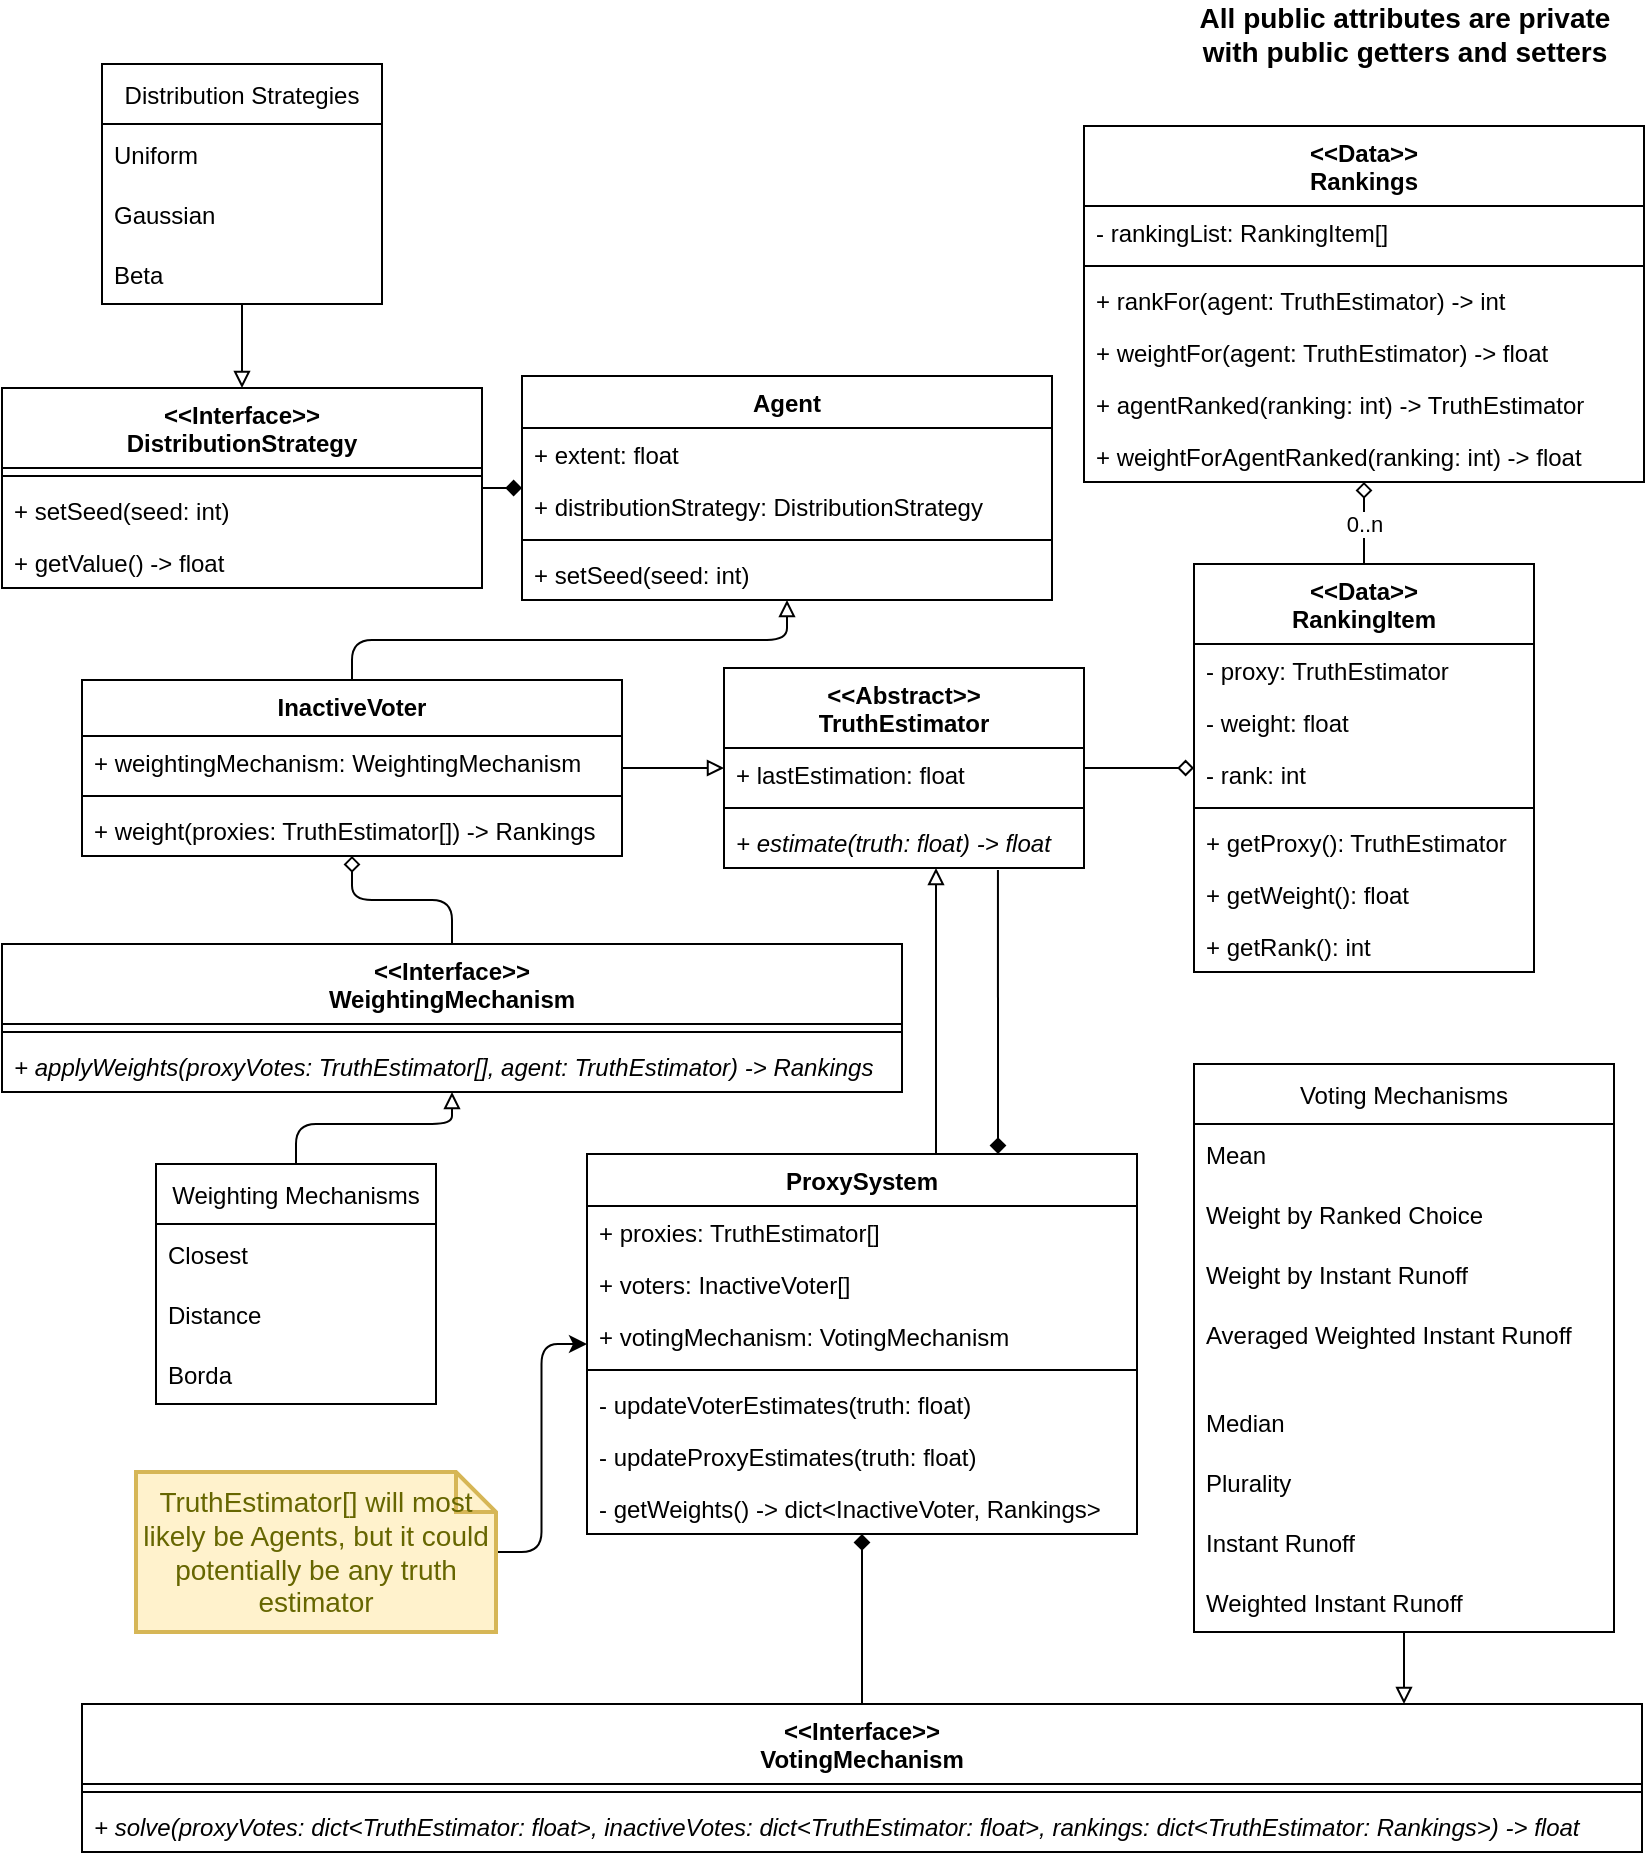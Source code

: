 <mxfile version="20.2.2" type="github">
  <diagram id="C5RBs43oDa-KdzZeNtuy" name="Page-1">
    <mxGraphModel dx="1673" dy="918" grid="1" gridSize="10" guides="1" tooltips="1" connect="1" arrows="1" fold="1" page="1" pageScale="1" pageWidth="827" pageHeight="1169" math="0" shadow="0">
      <root>
        <mxCell id="WIyWlLk6GJQsqaUBKTNV-0" />
        <mxCell id="WIyWlLk6GJQsqaUBKTNV-1" parent="WIyWlLk6GJQsqaUBKTNV-0" />
        <mxCell id="qEDfV4l212KfxBzqWe5e-11" style="edgeStyle=orthogonalEdgeStyle;rounded=1;orthogonalLoop=1;jettySize=auto;html=1;endArrow=diamond;endFill=1;jumpStyle=sharp;" parent="WIyWlLk6GJQsqaUBKTNV-1" source="qEDfV4l212KfxBzqWe5e-23" target="qEDfV4l212KfxBzqWe5e-0" edge="1">
          <mxGeometry relative="1" as="geometry">
            <mxPoint x="55" y="510" as="sourcePoint" />
          </mxGeometry>
        </mxCell>
        <mxCell id="qEDfV4l212KfxBzqWe5e-33" style="edgeStyle=orthogonalEdgeStyle;orthogonalLoop=1;jettySize=auto;html=1;endArrow=block;endFill=0;rounded=1;jumpStyle=sharp;" parent="WIyWlLk6GJQsqaUBKTNV-1" source="pp6CW3t-Amk4-7NxLHhS-31" target="qEDfV4l212KfxBzqWe5e-0" edge="1">
          <mxGeometry relative="1" as="geometry" />
        </mxCell>
        <mxCell id="qEDfV4l212KfxBzqWe5e-0" value="Agent" style="swimlane;fontStyle=1;align=center;verticalAlign=top;childLayout=stackLayout;horizontal=1;startSize=26;horizontalStack=0;resizeParent=1;resizeParentMax=0;resizeLast=0;collapsible=1;marginBottom=0;rounded=0;" parent="WIyWlLk6GJQsqaUBKTNV-1" vertex="1">
          <mxGeometry x="263" y="196" width="265" height="112" as="geometry" />
        </mxCell>
        <mxCell id="qEDfV4l212KfxBzqWe5e-1" value="+ extent: float" style="text;strokeColor=none;fillColor=none;align=left;verticalAlign=top;spacingLeft=4;spacingRight=4;overflow=hidden;rotatable=0;points=[[0,0.5],[1,0.5]];portConstraint=eastwest;rounded=0;" parent="qEDfV4l212KfxBzqWe5e-0" vertex="1">
          <mxGeometry y="26" width="265" height="26" as="geometry" />
        </mxCell>
        <mxCell id="qEDfV4l212KfxBzqWe5e-5" value="+ distributionStrategy: DistributionStrategy" style="text;strokeColor=none;fillColor=none;align=left;verticalAlign=top;spacingLeft=4;spacingRight=4;overflow=hidden;rotatable=0;points=[[0,0.5],[1,0.5]];portConstraint=eastwest;rounded=0;" parent="qEDfV4l212KfxBzqWe5e-0" vertex="1">
          <mxGeometry y="52" width="265" height="26" as="geometry" />
        </mxCell>
        <mxCell id="qEDfV4l212KfxBzqWe5e-2" value="" style="line;strokeWidth=1;fillColor=none;align=left;verticalAlign=middle;spacingTop=-1;spacingLeft=3;spacingRight=3;rotatable=0;labelPosition=right;points=[];portConstraint=eastwest;rounded=0;" parent="qEDfV4l212KfxBzqWe5e-0" vertex="1">
          <mxGeometry y="78" width="265" height="8" as="geometry" />
        </mxCell>
        <mxCell id="qEDfV4l212KfxBzqWe5e-3" value="+ setSeed(seed: int)" style="text;strokeColor=none;fillColor=none;align=left;verticalAlign=top;spacingLeft=4;spacingRight=4;overflow=hidden;rotatable=0;points=[[0,0.5],[1,0.5]];portConstraint=eastwest;rounded=0;" parent="qEDfV4l212KfxBzqWe5e-0" vertex="1">
          <mxGeometry y="86" width="265" height="26" as="geometry" />
        </mxCell>
        <mxCell id="qEDfV4l212KfxBzqWe5e-14" value="All public attributes are private with public getters and setters" style="text;html=1;strokeColor=none;fillColor=none;align=center;verticalAlign=middle;whiteSpace=wrap;rounded=0;fontStyle=1;fontSize=14;" parent="WIyWlLk6GJQsqaUBKTNV-1" vertex="1">
          <mxGeometry x="587.75" y="10" width="232.5" height="30" as="geometry" />
        </mxCell>
        <mxCell id="qEDfV4l212KfxBzqWe5e-57" style="edgeStyle=orthogonalEdgeStyle;rounded=1;orthogonalLoop=1;jettySize=auto;html=1;endArrow=block;endFill=0;strokeColor=default;jumpStyle=sharp;" parent="WIyWlLk6GJQsqaUBKTNV-1" source="qEDfV4l212KfxBzqWe5e-53" target="qEDfV4l212KfxBzqWe5e-23" edge="1">
          <mxGeometry relative="1" as="geometry" />
        </mxCell>
        <mxCell id="qEDfV4l212KfxBzqWe5e-23" value="&lt;&lt;Interface&gt;&gt;&#xa;DistributionStrategy" style="swimlane;fontStyle=1;align=center;verticalAlign=top;childLayout=stackLayout;horizontal=1;startSize=40;horizontalStack=0;resizeParent=1;resizeParentMax=0;resizeLast=0;collapsible=1;marginBottom=0;rounded=0;" parent="WIyWlLk6GJQsqaUBKTNV-1" vertex="1">
          <mxGeometry x="3" y="202" width="240" height="100" as="geometry" />
        </mxCell>
        <mxCell id="qEDfV4l212KfxBzqWe5e-26" value="" style="line;strokeWidth=1;fillColor=none;align=left;verticalAlign=middle;spacingTop=-1;spacingLeft=3;spacingRight=3;rotatable=0;labelPosition=right;points=[];portConstraint=eastwest;rounded=0;" parent="qEDfV4l212KfxBzqWe5e-23" vertex="1">
          <mxGeometry y="40" width="240" height="8" as="geometry" />
        </mxCell>
        <mxCell id="qEDfV4l212KfxBzqWe5e-27" value="+ setSeed(seed: int)" style="text;strokeColor=none;fillColor=none;align=left;verticalAlign=top;spacingLeft=4;spacingRight=4;overflow=hidden;rotatable=0;points=[[0,0.5],[1,0.5]];portConstraint=eastwest;rounded=0;" parent="qEDfV4l212KfxBzqWe5e-23" vertex="1">
          <mxGeometry y="48" width="240" height="26" as="geometry" />
        </mxCell>
        <mxCell id="qEDfV4l212KfxBzqWe5e-28" value="+ getValue() -&gt; float" style="text;strokeColor=none;fillColor=none;align=left;verticalAlign=top;spacingLeft=4;spacingRight=4;overflow=hidden;rotatable=0;points=[[0,0.5],[1,0.5]];portConstraint=eastwest;rounded=0;" parent="qEDfV4l212KfxBzqWe5e-23" vertex="1">
          <mxGeometry y="74" width="240" height="26" as="geometry" />
        </mxCell>
        <mxCell id="qEDfV4l212KfxBzqWe5e-29" value="&lt;&lt;Abstract&gt;&gt;&#xa;TruthEstimator" style="swimlane;fontStyle=1;align=center;verticalAlign=top;childLayout=stackLayout;horizontal=1;startSize=40;horizontalStack=0;resizeParent=1;resizeParentMax=0;resizeLast=0;collapsible=1;marginBottom=0;rounded=0;" parent="WIyWlLk6GJQsqaUBKTNV-1" vertex="1">
          <mxGeometry x="364" y="342" width="180" height="100" as="geometry" />
        </mxCell>
        <mxCell id="pp6CW3t-Amk4-7NxLHhS-28" value="+ lastEstimation: float" style="text;strokeColor=none;fillColor=none;align=left;verticalAlign=top;spacingLeft=4;spacingRight=4;overflow=hidden;rotatable=0;points=[[0,0.5],[1,0.5]];portConstraint=eastwest;" vertex="1" parent="qEDfV4l212KfxBzqWe5e-29">
          <mxGeometry y="40" width="180" height="26" as="geometry" />
        </mxCell>
        <mxCell id="qEDfV4l212KfxBzqWe5e-30" value="" style="line;strokeWidth=1;fillColor=none;align=left;verticalAlign=middle;spacingTop=-1;spacingLeft=3;spacingRight=3;rotatable=0;labelPosition=right;points=[];portConstraint=eastwest;rounded=0;" parent="qEDfV4l212KfxBzqWe5e-29" vertex="1">
          <mxGeometry y="66" width="180" height="8" as="geometry" />
        </mxCell>
        <mxCell id="qEDfV4l212KfxBzqWe5e-31" value="+ estimate(truth: float) -&gt; float" style="text;strokeColor=none;fillColor=none;align=left;verticalAlign=top;spacingLeft=4;spacingRight=4;overflow=hidden;rotatable=0;points=[[0,0.5],[1,0.5]];portConstraint=eastwest;rounded=0;fontStyle=2" parent="qEDfV4l212KfxBzqWe5e-29" vertex="1">
          <mxGeometry y="74" width="180" height="26" as="geometry" />
        </mxCell>
        <mxCell id="qEDfV4l212KfxBzqWe5e-38" style="edgeStyle=orthogonalEdgeStyle;orthogonalLoop=1;jettySize=auto;html=1;endArrow=block;endFill=0;rounded=1;jumpStyle=sharp;" parent="WIyWlLk6GJQsqaUBKTNV-1" source="qEDfV4l212KfxBzqWe5e-34" target="qEDfV4l212KfxBzqWe5e-29" edge="1">
          <mxGeometry relative="1" as="geometry">
            <Array as="points">
              <mxPoint x="470" y="480" />
              <mxPoint x="470" y="480" />
            </Array>
          </mxGeometry>
        </mxCell>
        <mxCell id="qEDfV4l212KfxBzqWe5e-46" style="edgeStyle=orthogonalEdgeStyle;rounded=1;orthogonalLoop=1;jettySize=auto;html=1;endArrow=diamond;endFill=1;strokeColor=default;exitX=0.761;exitY=1.038;exitDx=0;exitDy=0;exitPerimeter=0;jumpStyle=sharp;" parent="WIyWlLk6GJQsqaUBKTNV-1" source="qEDfV4l212KfxBzqWe5e-31" target="qEDfV4l212KfxBzqWe5e-34" edge="1">
          <mxGeometry relative="1" as="geometry">
            <Array as="points">
              <mxPoint x="501" y="540" />
              <mxPoint x="501" y="540" />
            </Array>
          </mxGeometry>
        </mxCell>
        <mxCell id="qEDfV4l212KfxBzqWe5e-34" value="ProxySystem" style="swimlane;fontStyle=1;align=center;verticalAlign=top;childLayout=stackLayout;horizontal=1;startSize=26;horizontalStack=0;resizeParent=1;resizeParentMax=0;resizeLast=0;collapsible=1;marginBottom=0;" parent="WIyWlLk6GJQsqaUBKTNV-1" vertex="1">
          <mxGeometry x="295.5" y="585" width="275" height="190" as="geometry" />
        </mxCell>
        <mxCell id="qEDfV4l212KfxBzqWe5e-35" value="+ proxies: TruthEstimator[]" style="text;strokeColor=none;fillColor=none;align=left;verticalAlign=top;spacingLeft=4;spacingRight=4;overflow=hidden;rotatable=0;points=[[0,0.5],[1,0.5]];portConstraint=eastwest;" parent="qEDfV4l212KfxBzqWe5e-34" vertex="1">
          <mxGeometry y="26" width="275" height="26" as="geometry" />
        </mxCell>
        <mxCell id="qEDfV4l212KfxBzqWe5e-39" value="+ voters: InactiveVoter[]" style="text;strokeColor=none;fillColor=none;align=left;verticalAlign=top;spacingLeft=4;spacingRight=4;overflow=hidden;rotatable=0;points=[[0,0.5],[1,0.5]];portConstraint=eastwest;" parent="qEDfV4l212KfxBzqWe5e-34" vertex="1">
          <mxGeometry y="52" width="275" height="26" as="geometry" />
        </mxCell>
        <mxCell id="qEDfV4l212KfxBzqWe5e-42" value="+ votingMechanism: VotingMechanism" style="text;strokeColor=none;fillColor=none;align=left;verticalAlign=top;spacingLeft=4;spacingRight=4;overflow=hidden;rotatable=0;points=[[0,0.5],[1,0.5]];portConstraint=eastwest;" parent="qEDfV4l212KfxBzqWe5e-34" vertex="1">
          <mxGeometry y="78" width="275" height="26" as="geometry" />
        </mxCell>
        <mxCell id="qEDfV4l212KfxBzqWe5e-36" value="" style="line;strokeWidth=1;fillColor=none;align=left;verticalAlign=middle;spacingTop=-1;spacingLeft=3;spacingRight=3;rotatable=0;labelPosition=right;points=[];portConstraint=eastwest;" parent="qEDfV4l212KfxBzqWe5e-34" vertex="1">
          <mxGeometry y="104" width="275" height="8" as="geometry" />
        </mxCell>
        <mxCell id="48MuwtFEveb9ULirr05y-11" value="- updateVoterEstimates(truth: float)" style="text;strokeColor=none;fillColor=none;align=left;verticalAlign=top;spacingLeft=4;spacingRight=4;overflow=hidden;rotatable=0;points=[[0,0.5],[1,0.5]];portConstraint=eastwest;" parent="qEDfV4l212KfxBzqWe5e-34" vertex="1">
          <mxGeometry y="112" width="275" height="26" as="geometry" />
        </mxCell>
        <mxCell id="48MuwtFEveb9ULirr05y-12" value="- updateProxyEstimates(truth: float)" style="text;strokeColor=none;fillColor=none;align=left;verticalAlign=top;spacingLeft=4;spacingRight=4;overflow=hidden;rotatable=0;points=[[0,0.5],[1,0.5]];portConstraint=eastwest;" parent="qEDfV4l212KfxBzqWe5e-34" vertex="1">
          <mxGeometry y="138" width="275" height="26" as="geometry" />
        </mxCell>
        <mxCell id="pp6CW3t-Amk4-7NxLHhS-30" value="- getWeights() -&gt; dict&lt;InactiveVoter, Rankings&gt;" style="text;strokeColor=none;fillColor=none;align=left;verticalAlign=top;spacingLeft=4;spacingRight=4;overflow=hidden;rotatable=0;points=[[0,0.5],[1,0.5]];portConstraint=eastwest;" vertex="1" parent="qEDfV4l212KfxBzqWe5e-34">
          <mxGeometry y="164" width="275" height="26" as="geometry" />
        </mxCell>
        <mxCell id="qEDfV4l212KfxBzqWe5e-44" style="edgeStyle=orthogonalEdgeStyle;orthogonalLoop=1;jettySize=auto;html=1;endArrow=classic;endFill=1;rounded=1;jumpStyle=sharp;" parent="WIyWlLk6GJQsqaUBKTNV-1" source="qEDfV4l212KfxBzqWe5e-40" target="qEDfV4l212KfxBzqWe5e-34" edge="1">
          <mxGeometry relative="1" as="geometry">
            <mxPoint x="668.793" y="811" as="sourcePoint" />
          </mxGeometry>
        </mxCell>
        <mxCell id="qEDfV4l212KfxBzqWe5e-40" value="TruthEstimator[] will most likely be Agents, but it could potentially be any truth estimator" style="shape=note;strokeWidth=2;fontSize=14;size=20;whiteSpace=wrap;html=1;fillColor=#fff2cc;strokeColor=#d6b656;fontColor=#666600;" parent="WIyWlLk6GJQsqaUBKTNV-1" vertex="1">
          <mxGeometry x="70" y="744" width="180" height="80" as="geometry" />
        </mxCell>
        <mxCell id="qEDfV4l212KfxBzqWe5e-53" value="Distribution Strategies" style="swimlane;fontStyle=0;childLayout=stackLayout;horizontal=1;startSize=30;horizontalStack=0;resizeParent=1;resizeParentMax=0;resizeLast=0;collapsible=1;marginBottom=0;labelBorderColor=none;" parent="WIyWlLk6GJQsqaUBKTNV-1" vertex="1">
          <mxGeometry x="53" y="40" width="140" height="120" as="geometry">
            <mxRectangle x="256" y="-50" width="160" height="30" as="alternateBounds" />
          </mxGeometry>
        </mxCell>
        <mxCell id="qEDfV4l212KfxBzqWe5e-54" value="Uniform" style="text;strokeColor=none;fillColor=none;align=left;verticalAlign=middle;spacingLeft=4;spacingRight=4;overflow=hidden;points=[[0,0.5],[1,0.5]];portConstraint=eastwest;rotatable=0;labelBorderColor=none;" parent="qEDfV4l212KfxBzqWe5e-53" vertex="1">
          <mxGeometry y="30" width="140" height="30" as="geometry" />
        </mxCell>
        <mxCell id="qEDfV4l212KfxBzqWe5e-55" value="Gaussian" style="text;strokeColor=none;fillColor=none;align=left;verticalAlign=middle;spacingLeft=4;spacingRight=4;overflow=hidden;points=[[0,0.5],[1,0.5]];portConstraint=eastwest;rotatable=0;labelBorderColor=none;" parent="qEDfV4l212KfxBzqWe5e-53" vertex="1">
          <mxGeometry y="60" width="140" height="30" as="geometry" />
        </mxCell>
        <mxCell id="qEDfV4l212KfxBzqWe5e-56" value="Beta" style="text;strokeColor=none;fillColor=none;align=left;verticalAlign=middle;spacingLeft=4;spacingRight=4;overflow=hidden;points=[[0,0.5],[1,0.5]];portConstraint=eastwest;rotatable=0;labelBorderColor=none;" parent="qEDfV4l212KfxBzqWe5e-53" vertex="1">
          <mxGeometry y="90" width="140" height="30" as="geometry" />
        </mxCell>
        <mxCell id="qEDfV4l212KfxBzqWe5e-58" value="&lt;&lt;Interface&gt;&gt;&#xa;VotingMechanism" style="swimlane;fontStyle=1;align=center;verticalAlign=top;childLayout=stackLayout;horizontal=1;startSize=40;horizontalStack=0;resizeParent=1;resizeParentMax=0;resizeLast=0;collapsible=1;marginBottom=0;rounded=0;" parent="WIyWlLk6GJQsqaUBKTNV-1" vertex="1">
          <mxGeometry x="43" y="860" width="780" height="74" as="geometry" />
        </mxCell>
        <mxCell id="qEDfV4l212KfxBzqWe5e-59" value="" style="line;strokeWidth=1;fillColor=none;align=left;verticalAlign=middle;spacingTop=-1;spacingLeft=3;spacingRight=3;rotatable=0;labelPosition=right;points=[];portConstraint=eastwest;rounded=0;" parent="qEDfV4l212KfxBzqWe5e-58" vertex="1">
          <mxGeometry y="40" width="780" height="8" as="geometry" />
        </mxCell>
        <mxCell id="qEDfV4l212KfxBzqWe5e-60" value="+ solve(proxyVotes: dict&lt;TruthEstimator: float&gt;, inactiveVotes: dict&lt;TruthEstimator: float&gt;, rankings: dict&lt;TruthEstimator: Rankings&gt;) -&gt; float" style="text;strokeColor=none;fillColor=none;align=left;verticalAlign=top;spacingLeft=4;spacingRight=4;overflow=hidden;rotatable=0;points=[[0,0.5],[1,0.5]];portConstraint=eastwest;rounded=0;fontStyle=2" parent="qEDfV4l212KfxBzqWe5e-58" vertex="1">
          <mxGeometry y="48" width="780" height="26" as="geometry" />
        </mxCell>
        <mxCell id="qEDfV4l212KfxBzqWe5e-63" value="&lt;&lt;Interface&gt;&gt;&#xa;WeightingMechanism" style="swimlane;fontStyle=1;align=center;verticalAlign=top;childLayout=stackLayout;horizontal=1;startSize=40;horizontalStack=0;resizeParent=1;resizeParentMax=0;resizeLast=0;collapsible=1;marginBottom=0;rounded=0;" parent="WIyWlLk6GJQsqaUBKTNV-1" vertex="1">
          <mxGeometry x="3" y="480" width="450" height="74" as="geometry" />
        </mxCell>
        <mxCell id="qEDfV4l212KfxBzqWe5e-64" value="" style="line;strokeWidth=1;fillColor=none;align=left;verticalAlign=middle;spacingTop=-1;spacingLeft=3;spacingRight=3;rotatable=0;labelPosition=right;points=[];portConstraint=eastwest;rounded=0;" parent="qEDfV4l212KfxBzqWe5e-63" vertex="1">
          <mxGeometry y="40" width="450" height="8" as="geometry" />
        </mxCell>
        <mxCell id="qEDfV4l212KfxBzqWe5e-65" value="+ applyWeights(proxyVotes: TruthEstimator[], agent: TruthEstimator) -&gt; Rankings" style="text;strokeColor=none;fillColor=none;align=left;verticalAlign=top;spacingLeft=4;spacingRight=4;overflow=hidden;rotatable=0;points=[[0,0.5],[1,0.5]];portConstraint=eastwest;rounded=0;fontStyle=2" parent="qEDfV4l212KfxBzqWe5e-63" vertex="1">
          <mxGeometry y="48" width="450" height="26" as="geometry" />
        </mxCell>
        <mxCell id="qEDfV4l212KfxBzqWe5e-67" style="edgeStyle=orthogonalEdgeStyle;rounded=1;orthogonalLoop=1;jettySize=auto;html=1;endArrow=none;endFill=0;strokeColor=default;startArrow=diamond;startFill=1;jumpStyle=sharp;" parent="WIyWlLk6GJQsqaUBKTNV-1" source="qEDfV4l212KfxBzqWe5e-34" target="qEDfV4l212KfxBzqWe5e-58" edge="1">
          <mxGeometry relative="1" as="geometry">
            <mxPoint x="495" y="1035" as="targetPoint" />
          </mxGeometry>
        </mxCell>
        <mxCell id="48MuwtFEveb9ULirr05y-1" value="Weighting Mechanisms" style="swimlane;fontStyle=0;childLayout=stackLayout;horizontal=1;startSize=30;horizontalStack=0;resizeParent=1;resizeParentMax=0;resizeLast=0;collapsible=1;marginBottom=0;labelBorderColor=none;" parent="WIyWlLk6GJQsqaUBKTNV-1" vertex="1">
          <mxGeometry x="80" y="590" width="140" height="120" as="geometry">
            <mxRectangle x="256" y="-50" width="160" height="30" as="alternateBounds" />
          </mxGeometry>
        </mxCell>
        <mxCell id="48MuwtFEveb9ULirr05y-2" value="Closest" style="text;strokeColor=none;fillColor=none;align=left;verticalAlign=middle;spacingLeft=4;spacingRight=4;overflow=hidden;points=[[0,0.5],[1,0.5]];portConstraint=eastwest;rotatable=0;labelBorderColor=none;" parent="48MuwtFEveb9ULirr05y-1" vertex="1">
          <mxGeometry y="30" width="140" height="30" as="geometry" />
        </mxCell>
        <mxCell id="48MuwtFEveb9ULirr05y-3" value="Distance" style="text;strokeColor=none;fillColor=none;align=left;verticalAlign=middle;spacingLeft=4;spacingRight=4;overflow=hidden;points=[[0,0.5],[1,0.5]];portConstraint=eastwest;rotatable=0;labelBorderColor=none;" parent="48MuwtFEveb9ULirr05y-1" vertex="1">
          <mxGeometry y="60" width="140" height="30" as="geometry" />
        </mxCell>
        <mxCell id="48MuwtFEveb9ULirr05y-4" value="Borda" style="text;strokeColor=none;fillColor=none;align=left;verticalAlign=middle;spacingLeft=4;spacingRight=4;overflow=hidden;points=[[0,0.5],[1,0.5]];portConstraint=eastwest;rotatable=0;labelBorderColor=none;" parent="48MuwtFEveb9ULirr05y-1" vertex="1">
          <mxGeometry y="90" width="140" height="30" as="geometry" />
        </mxCell>
        <mxCell id="48MuwtFEveb9ULirr05y-5" value="Voting Mechanisms" style="swimlane;fontStyle=0;childLayout=stackLayout;horizontal=1;startSize=30;horizontalStack=0;resizeParent=1;resizeParentMax=0;resizeLast=0;collapsible=1;marginBottom=0;labelBorderColor=none;" parent="WIyWlLk6GJQsqaUBKTNV-1" vertex="1">
          <mxGeometry x="599" y="540" width="210" height="284" as="geometry">
            <mxRectangle x="256" y="-50" width="160" height="30" as="alternateBounds" />
          </mxGeometry>
        </mxCell>
        <mxCell id="48MuwtFEveb9ULirr05y-16" value="Mean" style="text;strokeColor=none;fillColor=none;align=left;verticalAlign=middle;spacingLeft=4;spacingRight=4;overflow=hidden;points=[[0,0.5],[1,0.5]];portConstraint=eastwest;rotatable=0;" parent="48MuwtFEveb9ULirr05y-5" vertex="1">
          <mxGeometry y="30" width="210" height="30" as="geometry" />
        </mxCell>
        <mxCell id="48MuwtFEveb9ULirr05y-17" value="Weight by Ranked Choice" style="text;strokeColor=none;fillColor=none;align=left;verticalAlign=middle;spacingLeft=4;spacingRight=4;overflow=hidden;points=[[0,0.5],[1,0.5]];portConstraint=eastwest;rotatable=0;" parent="48MuwtFEveb9ULirr05y-5" vertex="1">
          <mxGeometry y="60" width="210" height="30" as="geometry" />
        </mxCell>
        <mxCell id="48MuwtFEveb9ULirr05y-19" value="Weight by Instant Runoff" style="text;strokeColor=none;fillColor=none;align=left;verticalAlign=middle;spacingLeft=4;spacingRight=4;overflow=hidden;points=[[0,0.5],[1,0.5]];portConstraint=eastwest;rotatable=0;" parent="48MuwtFEveb9ULirr05y-5" vertex="1">
          <mxGeometry y="90" width="210" height="30" as="geometry" />
        </mxCell>
        <mxCell id="48MuwtFEveb9ULirr05y-18" value="Averaged Weighted Instant Runoff" style="text;strokeColor=none;fillColor=none;align=left;verticalAlign=middle;spacingLeft=4;spacingRight=4;overflow=hidden;points=[[0,0.5],[1,0.5]];portConstraint=eastwest;rotatable=0;" parent="48MuwtFEveb9ULirr05y-5" vertex="1">
          <mxGeometry y="120" width="210" height="30" as="geometry" />
        </mxCell>
        <mxCell id="48MuwtFEveb9ULirr05y-15" value="" style="text;strokeColor=none;fillColor=none;align=left;verticalAlign=middle;spacingTop=-1;spacingLeft=4;spacingRight=4;rotatable=0;labelPosition=right;points=[];portConstraint=eastwest;" parent="48MuwtFEveb9ULirr05y-5" vertex="1">
          <mxGeometry y="150" width="210" height="14" as="geometry" />
        </mxCell>
        <mxCell id="48MuwtFEveb9ULirr05y-6" value="Median" style="text;strokeColor=none;fillColor=none;align=left;verticalAlign=middle;spacingLeft=4;spacingRight=4;overflow=hidden;points=[[0,0.5],[1,0.5]];portConstraint=eastwest;rotatable=0;labelBorderColor=none;" parent="48MuwtFEveb9ULirr05y-5" vertex="1">
          <mxGeometry y="164" width="210" height="30" as="geometry" />
        </mxCell>
        <mxCell id="48MuwtFEveb9ULirr05y-7" value="Plurality" style="text;strokeColor=none;fillColor=none;align=left;verticalAlign=middle;spacingLeft=4;spacingRight=4;overflow=hidden;points=[[0,0.5],[1,0.5]];portConstraint=eastwest;rotatable=0;labelBorderColor=none;" parent="48MuwtFEveb9ULirr05y-5" vertex="1">
          <mxGeometry y="194" width="210" height="30" as="geometry" />
        </mxCell>
        <mxCell id="48MuwtFEveb9ULirr05y-8" value="Instant Runoff" style="text;strokeColor=none;fillColor=none;align=left;verticalAlign=middle;spacingLeft=4;spacingRight=4;overflow=hidden;points=[[0,0.5],[1,0.5]];portConstraint=eastwest;rotatable=0;labelBorderColor=none;" parent="48MuwtFEveb9ULirr05y-5" vertex="1">
          <mxGeometry y="224" width="210" height="30" as="geometry" />
        </mxCell>
        <mxCell id="48MuwtFEveb9ULirr05y-14" value="Weighted Instant Runoff" style="text;strokeColor=none;fillColor=none;align=left;verticalAlign=middle;spacingLeft=4;spacingRight=4;overflow=hidden;points=[[0,0.5],[1,0.5]];portConstraint=eastwest;rotatable=0;" parent="48MuwtFEveb9ULirr05y-5" vertex="1">
          <mxGeometry y="254" width="210" height="30" as="geometry" />
        </mxCell>
        <mxCell id="48MuwtFEveb9ULirr05y-9" style="edgeStyle=orthogonalEdgeStyle;rounded=1;orthogonalLoop=1;jettySize=auto;html=1;endArrow=block;endFill=0;jumpStyle=sharp;" parent="WIyWlLk6GJQsqaUBKTNV-1" source="48MuwtFEveb9ULirr05y-5" target="qEDfV4l212KfxBzqWe5e-58" edge="1">
          <mxGeometry relative="1" as="geometry">
            <mxPoint x="494.141" y="1129" as="sourcePoint" />
            <mxPoint x="495" y="1109" as="targetPoint" />
            <Array as="points">
              <mxPoint x="704" y="850" />
              <mxPoint x="704" y="850" />
            </Array>
          </mxGeometry>
        </mxCell>
        <mxCell id="48MuwtFEveb9ULirr05y-10" style="edgeStyle=orthogonalEdgeStyle;rounded=1;orthogonalLoop=1;jettySize=auto;html=1;endArrow=block;endFill=0;jumpStyle=sharp;" parent="WIyWlLk6GJQsqaUBKTNV-1" source="48MuwtFEveb9ULirr05y-1" target="qEDfV4l212KfxBzqWe5e-63" edge="1">
          <mxGeometry relative="1" as="geometry" />
        </mxCell>
        <mxCell id="pp6CW3t-Amk4-7NxLHhS-23" value="0..n" style="edgeStyle=orthogonalEdgeStyle;rounded=1;orthogonalLoop=1;jettySize=auto;html=1;startArrow=diamond;startFill=0;endArrow=none;endFill=0;jumpStyle=sharp;" edge="1" parent="WIyWlLk6GJQsqaUBKTNV-1" source="pp6CW3t-Amk4-7NxLHhS-3" target="pp6CW3t-Amk4-7NxLHhS-11">
          <mxGeometry relative="1" as="geometry" />
        </mxCell>
        <mxCell id="pp6CW3t-Amk4-7NxLHhS-3" value="&lt;&lt;Data&gt;&gt;&#xa;Rankings" style="swimlane;fontStyle=1;align=center;verticalAlign=top;childLayout=stackLayout;horizontal=1;startSize=40;horizontalStack=0;resizeParent=1;resizeParentMax=0;resizeLast=0;collapsible=1;marginBottom=0;" vertex="1" parent="WIyWlLk6GJQsqaUBKTNV-1">
          <mxGeometry x="544" y="71" width="280" height="178" as="geometry" />
        </mxCell>
        <mxCell id="pp6CW3t-Amk4-7NxLHhS-5" value="- rankingList: RankingItem[]" style="text;strokeColor=none;fillColor=none;align=left;verticalAlign=top;spacingLeft=4;spacingRight=4;overflow=hidden;rotatable=0;points=[[0,0.5],[1,0.5]];portConstraint=eastwest;" vertex="1" parent="pp6CW3t-Amk4-7NxLHhS-3">
          <mxGeometry y="40" width="280" height="26" as="geometry" />
        </mxCell>
        <mxCell id="pp6CW3t-Amk4-7NxLHhS-8" value="" style="line;strokeWidth=1;fillColor=none;align=left;verticalAlign=middle;spacingTop=-1;spacingLeft=3;spacingRight=3;rotatable=0;labelPosition=right;points=[];portConstraint=eastwest;" vertex="1" parent="pp6CW3t-Amk4-7NxLHhS-3">
          <mxGeometry y="66" width="280" height="8" as="geometry" />
        </mxCell>
        <mxCell id="pp6CW3t-Amk4-7NxLHhS-9" value="+ rankFor(agent: TruthEstimator) -&gt; int" style="text;strokeColor=none;fillColor=none;align=left;verticalAlign=top;spacingLeft=4;spacingRight=4;overflow=hidden;rotatable=0;points=[[0,0.5],[1,0.5]];portConstraint=eastwest;" vertex="1" parent="pp6CW3t-Amk4-7NxLHhS-3">
          <mxGeometry y="74" width="280" height="26" as="geometry" />
        </mxCell>
        <mxCell id="pp6CW3t-Amk4-7NxLHhS-10" value="+ weightFor(agent: TruthEstimator) -&gt; float" style="text;strokeColor=none;fillColor=none;align=left;verticalAlign=top;spacingLeft=4;spacingRight=4;overflow=hidden;rotatable=0;points=[[0,0.5],[1,0.5]];portConstraint=eastwest;" vertex="1" parent="pp6CW3t-Amk4-7NxLHhS-3">
          <mxGeometry y="100" width="280" height="26" as="geometry" />
        </mxCell>
        <mxCell id="pp6CW3t-Amk4-7NxLHhS-22" value="+ agentRanked(ranking: int) -&gt; TruthEstimator" style="text;strokeColor=none;fillColor=none;align=left;verticalAlign=top;spacingLeft=4;spacingRight=4;overflow=hidden;rotatable=0;points=[[0,0.5],[1,0.5]];portConstraint=eastwest;" vertex="1" parent="pp6CW3t-Amk4-7NxLHhS-3">
          <mxGeometry y="126" width="280" height="26" as="geometry" />
        </mxCell>
        <mxCell id="pp6CW3t-Amk4-7NxLHhS-24" value="+ weightForAgentRanked(ranking: int) -&gt; float" style="text;strokeColor=none;fillColor=none;align=left;verticalAlign=top;spacingLeft=4;spacingRight=4;overflow=hidden;rotatable=0;points=[[0,0.5],[1,0.5]];portConstraint=eastwest;" vertex="1" parent="pp6CW3t-Amk4-7NxLHhS-3">
          <mxGeometry y="152" width="280" height="26" as="geometry" />
        </mxCell>
        <mxCell id="pp6CW3t-Amk4-7NxLHhS-25" style="edgeStyle=orthogonalEdgeStyle;rounded=1;orthogonalLoop=1;jettySize=auto;html=1;startArrow=diamond;startFill=0;endArrow=none;endFill=0;jumpStyle=sharp;" edge="1" parent="WIyWlLk6GJQsqaUBKTNV-1" source="pp6CW3t-Amk4-7NxLHhS-11" target="qEDfV4l212KfxBzqWe5e-29">
          <mxGeometry relative="1" as="geometry" />
        </mxCell>
        <mxCell id="pp6CW3t-Amk4-7NxLHhS-11" value="&lt;&lt;Data&gt;&gt;&#xa;RankingItem" style="swimlane;fontStyle=1;align=center;verticalAlign=top;childLayout=stackLayout;horizontal=1;startSize=40;horizontalStack=0;resizeParent=1;resizeParentMax=0;resizeLast=0;collapsible=1;marginBottom=0;" vertex="1" parent="WIyWlLk6GJQsqaUBKTNV-1">
          <mxGeometry x="599" y="290" width="170" height="204" as="geometry" />
        </mxCell>
        <mxCell id="pp6CW3t-Amk4-7NxLHhS-12" value="- proxy: TruthEstimator" style="text;strokeColor=none;fillColor=none;align=left;verticalAlign=top;spacingLeft=4;spacingRight=4;overflow=hidden;rotatable=0;points=[[0,0.5],[1,0.5]];portConstraint=eastwest;" vertex="1" parent="pp6CW3t-Amk4-7NxLHhS-11">
          <mxGeometry y="40" width="170" height="26" as="geometry" />
        </mxCell>
        <mxCell id="pp6CW3t-Amk4-7NxLHhS-13" value="- weight: float" style="text;strokeColor=none;fillColor=none;align=left;verticalAlign=top;spacingLeft=4;spacingRight=4;overflow=hidden;rotatable=0;points=[[0,0.5],[1,0.5]];portConstraint=eastwest;" vertex="1" parent="pp6CW3t-Amk4-7NxLHhS-11">
          <mxGeometry y="66" width="170" height="26" as="geometry" />
        </mxCell>
        <mxCell id="pp6CW3t-Amk4-7NxLHhS-14" value="- rank: int" style="text;strokeColor=none;fillColor=none;align=left;verticalAlign=top;spacingLeft=4;spacingRight=4;overflow=hidden;rotatable=0;points=[[0,0.5],[1,0.5]];portConstraint=eastwest;" vertex="1" parent="pp6CW3t-Amk4-7NxLHhS-11">
          <mxGeometry y="92" width="170" height="26" as="geometry" />
        </mxCell>
        <mxCell id="pp6CW3t-Amk4-7NxLHhS-16" value="" style="line;strokeWidth=1;fillColor=none;align=left;verticalAlign=middle;spacingTop=-1;spacingLeft=3;spacingRight=3;rotatable=0;labelPosition=right;points=[];portConstraint=eastwest;" vertex="1" parent="pp6CW3t-Amk4-7NxLHhS-11">
          <mxGeometry y="118" width="170" height="8" as="geometry" />
        </mxCell>
        <mxCell id="pp6CW3t-Amk4-7NxLHhS-19" value="+ getProxy(): TruthEstimator" style="text;strokeColor=none;fillColor=none;align=left;verticalAlign=top;spacingLeft=4;spacingRight=4;overflow=hidden;rotatable=0;points=[[0,0.5],[1,0.5]];portConstraint=eastwest;" vertex="1" parent="pp6CW3t-Amk4-7NxLHhS-11">
          <mxGeometry y="126" width="170" height="26" as="geometry" />
        </mxCell>
        <mxCell id="pp6CW3t-Amk4-7NxLHhS-20" value="+ getWeight(): float" style="text;strokeColor=none;fillColor=none;align=left;verticalAlign=top;spacingLeft=4;spacingRight=4;overflow=hidden;rotatable=0;points=[[0,0.5],[1,0.5]];portConstraint=eastwest;" vertex="1" parent="pp6CW3t-Amk4-7NxLHhS-11">
          <mxGeometry y="152" width="170" height="26" as="geometry" />
        </mxCell>
        <mxCell id="pp6CW3t-Amk4-7NxLHhS-21" value="+ getRank(): int" style="text;strokeColor=none;fillColor=none;align=left;verticalAlign=top;spacingLeft=4;spacingRight=4;overflow=hidden;rotatable=0;points=[[0,0.5],[1,0.5]];portConstraint=eastwest;" vertex="1" parent="pp6CW3t-Amk4-7NxLHhS-11">
          <mxGeometry y="178" width="170" height="26" as="geometry" />
        </mxCell>
        <mxCell id="pp6CW3t-Amk4-7NxLHhS-35" style="edgeStyle=orthogonalEdgeStyle;rounded=1;jumpStyle=sharp;orthogonalLoop=1;jettySize=auto;html=1;startArrow=diamond;startFill=0;endArrow=none;endFill=0;" edge="1" parent="WIyWlLk6GJQsqaUBKTNV-1" source="pp6CW3t-Amk4-7NxLHhS-31" target="qEDfV4l212KfxBzqWe5e-63">
          <mxGeometry relative="1" as="geometry" />
        </mxCell>
        <mxCell id="pp6CW3t-Amk4-7NxLHhS-36" style="edgeStyle=orthogonalEdgeStyle;rounded=1;jumpStyle=sharp;orthogonalLoop=1;jettySize=auto;html=1;startArrow=none;startFill=0;endArrow=block;endFill=0;" edge="1" parent="WIyWlLk6GJQsqaUBKTNV-1" source="pp6CW3t-Amk4-7NxLHhS-31" target="qEDfV4l212KfxBzqWe5e-29">
          <mxGeometry relative="1" as="geometry" />
        </mxCell>
        <mxCell id="pp6CW3t-Amk4-7NxLHhS-31" value="InactiveVoter" style="swimlane;fontStyle=1;align=center;verticalAlign=top;childLayout=stackLayout;horizontal=1;startSize=28;horizontalStack=0;resizeParent=1;resizeParentMax=0;resizeLast=0;collapsible=1;marginBottom=0;rounded=0;" vertex="1" parent="WIyWlLk6GJQsqaUBKTNV-1">
          <mxGeometry x="43" y="348" width="270" height="88" as="geometry" />
        </mxCell>
        <mxCell id="pp6CW3t-Amk4-7NxLHhS-26" value="+ weightingMechanism: WeightingMechanism" style="text;strokeColor=none;fillColor=none;align=left;verticalAlign=top;spacingLeft=4;spacingRight=4;overflow=hidden;rotatable=0;points=[[0,0.5],[1,0.5]];portConstraint=eastwest;" vertex="1" parent="pp6CW3t-Amk4-7NxLHhS-31">
          <mxGeometry y="28" width="270" height="26" as="geometry" />
        </mxCell>
        <mxCell id="pp6CW3t-Amk4-7NxLHhS-33" value="" style="line;strokeWidth=1;fillColor=none;align=left;verticalAlign=middle;spacingTop=-1;spacingLeft=3;spacingRight=3;rotatable=0;labelPosition=right;points=[];portConstraint=eastwest;rounded=0;" vertex="1" parent="pp6CW3t-Amk4-7NxLHhS-31">
          <mxGeometry y="54" width="270" height="8" as="geometry" />
        </mxCell>
        <mxCell id="pp6CW3t-Amk4-7NxLHhS-27" value="+ weight(proxies: TruthEstimator[]) -&gt; Rankings" style="text;strokeColor=none;fillColor=none;align=left;verticalAlign=top;spacingLeft=4;spacingRight=4;overflow=hidden;rotatable=0;points=[[0,0.5],[1,0.5]];portConstraint=eastwest;fontStyle=0" vertex="1" parent="pp6CW3t-Amk4-7NxLHhS-31">
          <mxGeometry y="62" width="270" height="26" as="geometry" />
        </mxCell>
      </root>
    </mxGraphModel>
  </diagram>
</mxfile>
